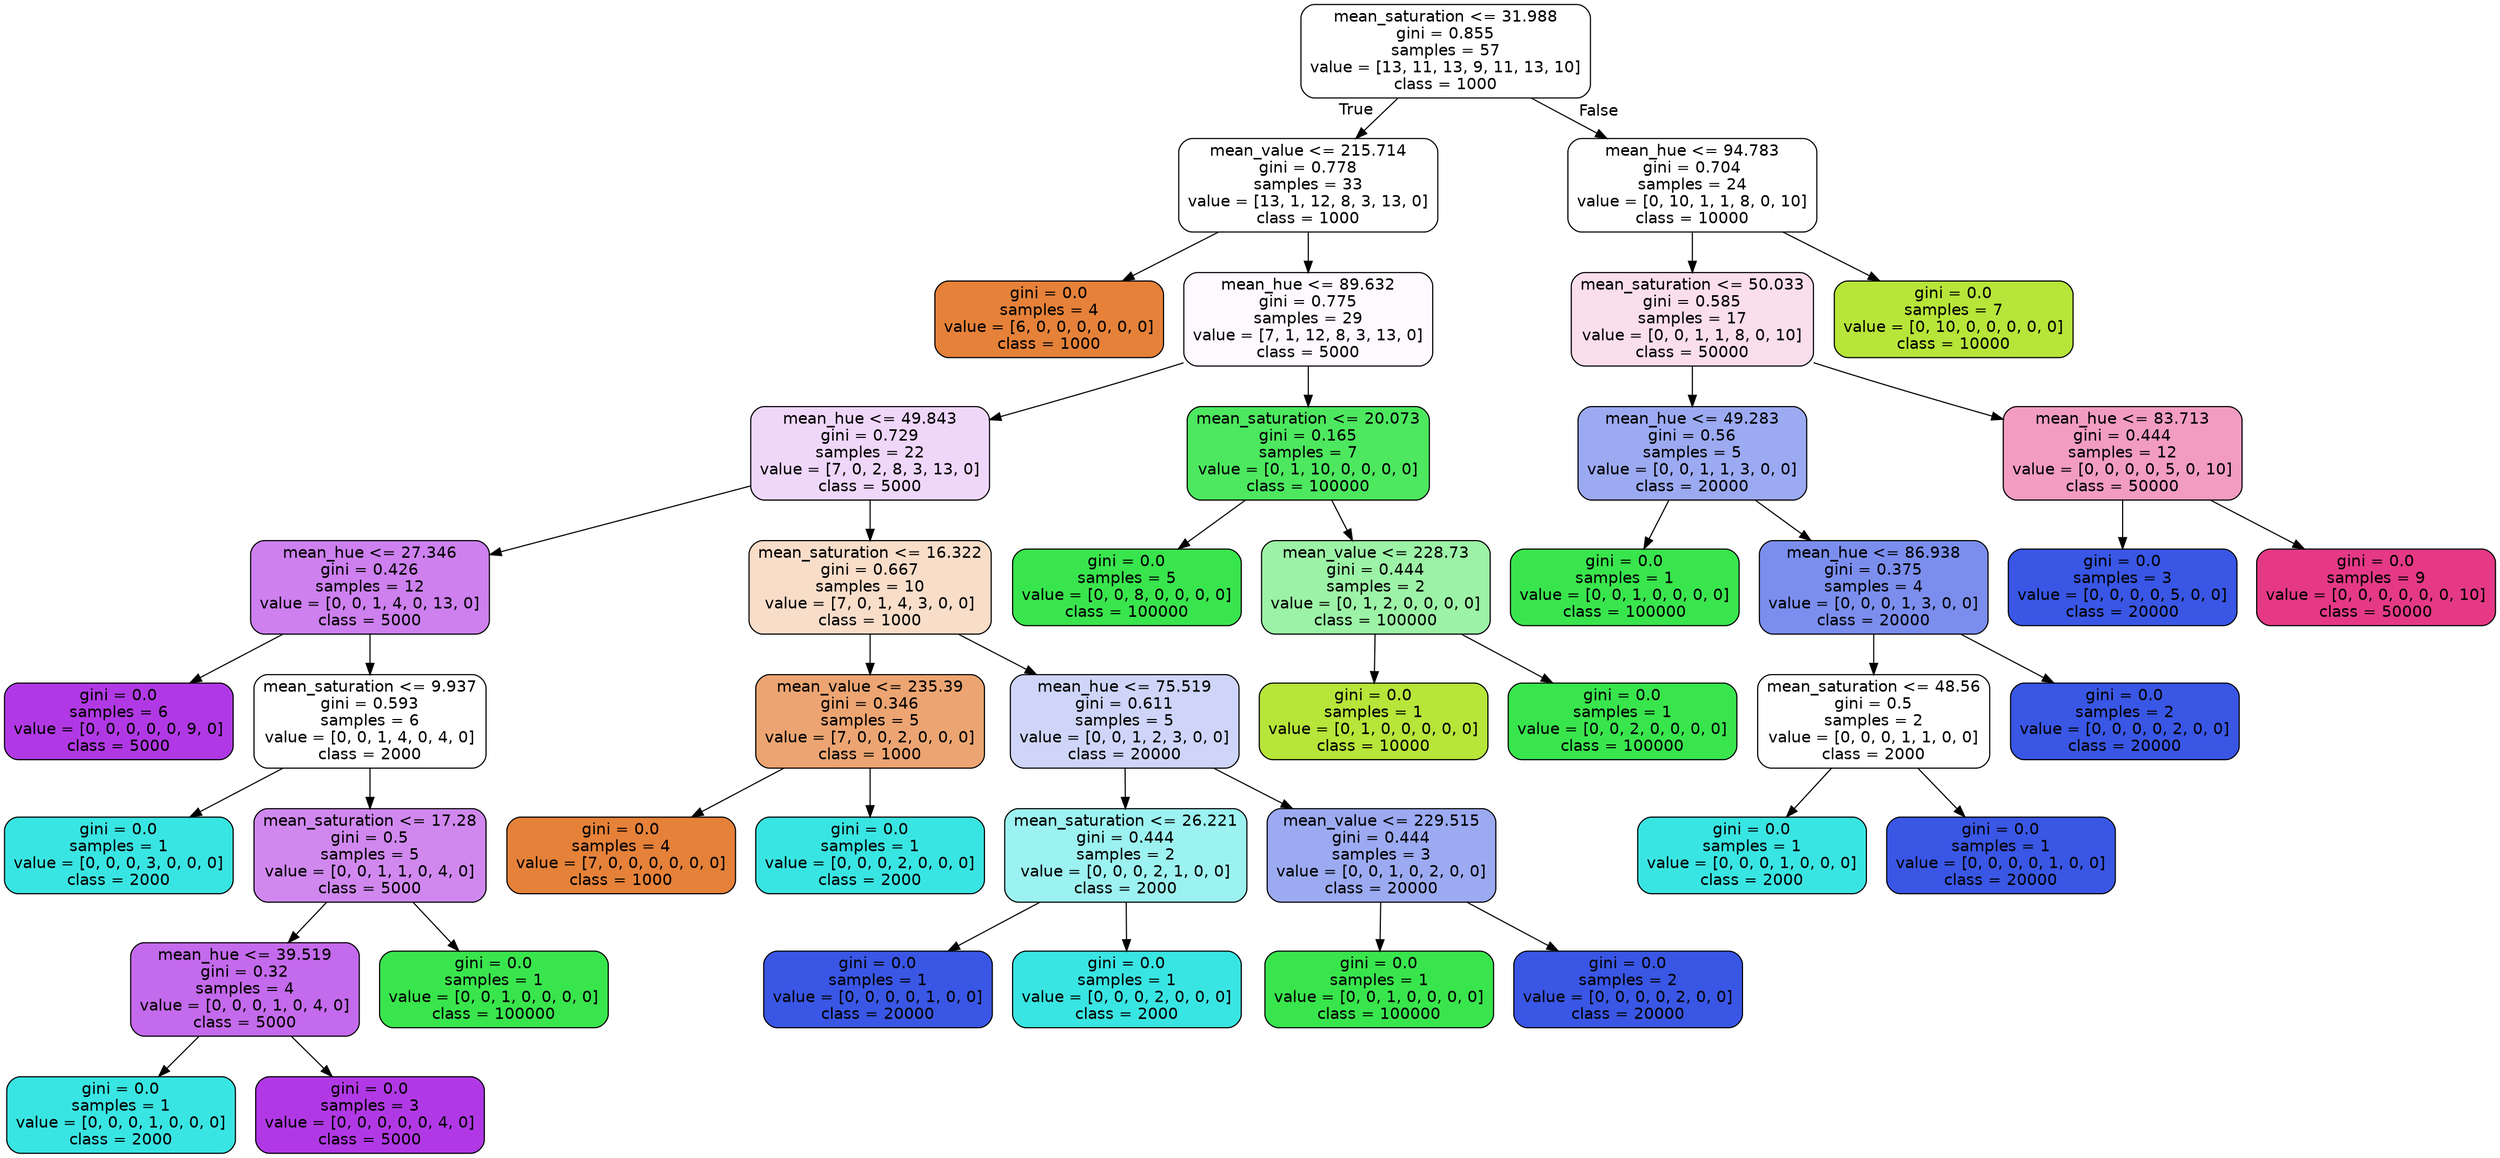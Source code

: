 digraph Tree {
node [shape=box, style="filled, rounded", color="black", fontname="helvetica"] ;
edge [fontname="helvetica"] ;
0 [label="mean_saturation <= 31.988\ngini = 0.855\nsamples = 57\nvalue = [13, 11, 13, 9, 11, 13, 10]\nclass = 1000", fillcolor="#ffffff"] ;
1 [label="mean_value <= 215.714\ngini = 0.778\nsamples = 33\nvalue = [13, 1, 12, 8, 3, 13, 0]\nclass = 1000", fillcolor="#ffffff"] ;
0 -> 1 [labeldistance=2.5, labelangle=45, headlabel="True"] ;
2 [label="gini = 0.0\nsamples = 4\nvalue = [6, 0, 0, 0, 0, 0, 0]\nclass = 1000", fillcolor="#e58139"] ;
1 -> 2 ;
3 [label="mean_hue <= 89.632\ngini = 0.775\nsamples = 29\nvalue = [7, 1, 12, 8, 3, 13, 0]\nclass = 5000", fillcolor="#fdf9fe"] ;
1 -> 3 ;
4 [label="mean_hue <= 49.843\ngini = 0.729\nsamples = 22\nvalue = [7, 0, 2, 8, 3, 13, 0]\nclass = 5000", fillcolor="#efd7fa"] ;
3 -> 4 ;
5 [label="mean_hue <= 27.346\ngini = 0.426\nsamples = 12\nvalue = [0, 0, 1, 4, 0, 13, 0]\nclass = 5000", fillcolor="#cd80ee"] ;
4 -> 5 ;
6 [label="gini = 0.0\nsamples = 6\nvalue = [0, 0, 0, 0, 0, 9, 0]\nclass = 5000", fillcolor="#b139e5"] ;
5 -> 6 ;
7 [label="mean_saturation <= 9.937\ngini = 0.593\nsamples = 6\nvalue = [0, 0, 1, 4, 0, 4, 0]\nclass = 2000", fillcolor="#ffffff"] ;
5 -> 7 ;
8 [label="gini = 0.0\nsamples = 1\nvalue = [0, 0, 0, 3, 0, 0, 0]\nclass = 2000", fillcolor="#39e5e2"] ;
7 -> 8 ;
9 [label="mean_saturation <= 17.28\ngini = 0.5\nsamples = 5\nvalue = [0, 0, 1, 1, 0, 4, 0]\nclass = 5000", fillcolor="#d088ef"] ;
7 -> 9 ;
10 [label="mean_hue <= 39.519\ngini = 0.32\nsamples = 4\nvalue = [0, 0, 0, 1, 0, 4, 0]\nclass = 5000", fillcolor="#c46aec"] ;
9 -> 10 ;
11 [label="gini = 0.0\nsamples = 1\nvalue = [0, 0, 0, 1, 0, 0, 0]\nclass = 2000", fillcolor="#39e5e2"] ;
10 -> 11 ;
12 [label="gini = 0.0\nsamples = 3\nvalue = [0, 0, 0, 0, 0, 4, 0]\nclass = 5000", fillcolor="#b139e5"] ;
10 -> 12 ;
13 [label="gini = 0.0\nsamples = 1\nvalue = [0, 0, 1, 0, 0, 0, 0]\nclass = 100000", fillcolor="#39e54d"] ;
9 -> 13 ;
14 [label="mean_saturation <= 16.322\ngini = 0.667\nsamples = 10\nvalue = [7, 0, 1, 4, 3, 0, 0]\nclass = 1000", fillcolor="#f8ddc9"] ;
4 -> 14 ;
15 [label="mean_value <= 235.39\ngini = 0.346\nsamples = 5\nvalue = [7, 0, 0, 2, 0, 0, 0]\nclass = 1000", fillcolor="#eca572"] ;
14 -> 15 ;
16 [label="gini = 0.0\nsamples = 4\nvalue = [7, 0, 0, 0, 0, 0, 0]\nclass = 1000", fillcolor="#e58139"] ;
15 -> 16 ;
17 [label="gini = 0.0\nsamples = 1\nvalue = [0, 0, 0, 2, 0, 0, 0]\nclass = 2000", fillcolor="#39e5e2"] ;
15 -> 17 ;
18 [label="mean_hue <= 75.519\ngini = 0.611\nsamples = 5\nvalue = [0, 0, 1, 2, 3, 0, 0]\nclass = 20000", fillcolor="#ced5f8"] ;
14 -> 18 ;
19 [label="mean_saturation <= 26.221\ngini = 0.444\nsamples = 2\nvalue = [0, 0, 0, 2, 1, 0, 0]\nclass = 2000", fillcolor="#9cf2f0"] ;
18 -> 19 ;
20 [label="gini = 0.0\nsamples = 1\nvalue = [0, 0, 0, 0, 1, 0, 0]\nclass = 20000", fillcolor="#3956e5"] ;
19 -> 20 ;
21 [label="gini = 0.0\nsamples = 1\nvalue = [0, 0, 0, 2, 0, 0, 0]\nclass = 2000", fillcolor="#39e5e2"] ;
19 -> 21 ;
22 [label="mean_value <= 229.515\ngini = 0.444\nsamples = 3\nvalue = [0, 0, 1, 0, 2, 0, 0]\nclass = 20000", fillcolor="#9caaf2"] ;
18 -> 22 ;
23 [label="gini = 0.0\nsamples = 1\nvalue = [0, 0, 1, 0, 0, 0, 0]\nclass = 100000", fillcolor="#39e54d"] ;
22 -> 23 ;
24 [label="gini = 0.0\nsamples = 2\nvalue = [0, 0, 0, 0, 2, 0, 0]\nclass = 20000", fillcolor="#3956e5"] ;
22 -> 24 ;
25 [label="mean_saturation <= 20.073\ngini = 0.165\nsamples = 7\nvalue = [0, 1, 10, 0, 0, 0, 0]\nclass = 100000", fillcolor="#4de85f"] ;
3 -> 25 ;
26 [label="gini = 0.0\nsamples = 5\nvalue = [0, 0, 8, 0, 0, 0, 0]\nclass = 100000", fillcolor="#39e54d"] ;
25 -> 26 ;
27 [label="mean_value <= 228.73\ngini = 0.444\nsamples = 2\nvalue = [0, 1, 2, 0, 0, 0, 0]\nclass = 100000", fillcolor="#9cf2a6"] ;
25 -> 27 ;
28 [label="gini = 0.0\nsamples = 1\nvalue = [0, 1, 0, 0, 0, 0, 0]\nclass = 10000", fillcolor="#b7e539"] ;
27 -> 28 ;
29 [label="gini = 0.0\nsamples = 1\nvalue = [0, 0, 2, 0, 0, 0, 0]\nclass = 100000", fillcolor="#39e54d"] ;
27 -> 29 ;
30 [label="mean_hue <= 94.783\ngini = 0.704\nsamples = 24\nvalue = [0, 10, 1, 1, 8, 0, 10]\nclass = 10000", fillcolor="#ffffff"] ;
0 -> 30 [labeldistance=2.5, labelangle=-45, headlabel="False"] ;
31 [label="mean_saturation <= 50.033\ngini = 0.585\nsamples = 17\nvalue = [0, 0, 1, 1, 8, 0, 10]\nclass = 50000", fillcolor="#fbdeeb"] ;
30 -> 31 ;
32 [label="mean_hue <= 49.283\ngini = 0.56\nsamples = 5\nvalue = [0, 0, 1, 1, 3, 0, 0]\nclass = 20000", fillcolor="#9caaf2"] ;
31 -> 32 ;
33 [label="gini = 0.0\nsamples = 1\nvalue = [0, 0, 1, 0, 0, 0, 0]\nclass = 100000", fillcolor="#39e54d"] ;
32 -> 33 ;
34 [label="mean_hue <= 86.938\ngini = 0.375\nsamples = 4\nvalue = [0, 0, 0, 1, 3, 0, 0]\nclass = 20000", fillcolor="#7b8eee"] ;
32 -> 34 ;
35 [label="mean_saturation <= 48.56\ngini = 0.5\nsamples = 2\nvalue = [0, 0, 0, 1, 1, 0, 0]\nclass = 2000", fillcolor="#ffffff"] ;
34 -> 35 ;
36 [label="gini = 0.0\nsamples = 1\nvalue = [0, 0, 0, 1, 0, 0, 0]\nclass = 2000", fillcolor="#39e5e2"] ;
35 -> 36 ;
37 [label="gini = 0.0\nsamples = 1\nvalue = [0, 0, 0, 0, 1, 0, 0]\nclass = 20000", fillcolor="#3956e5"] ;
35 -> 37 ;
38 [label="gini = 0.0\nsamples = 2\nvalue = [0, 0, 0, 0, 2, 0, 0]\nclass = 20000", fillcolor="#3956e5"] ;
34 -> 38 ;
39 [label="mean_hue <= 83.713\ngini = 0.444\nsamples = 12\nvalue = [0, 0, 0, 0, 5, 0, 10]\nclass = 50000", fillcolor="#f29cc2"] ;
31 -> 39 ;
40 [label="gini = 0.0\nsamples = 3\nvalue = [0, 0, 0, 0, 5, 0, 0]\nclass = 20000", fillcolor="#3956e5"] ;
39 -> 40 ;
41 [label="gini = 0.0\nsamples = 9\nvalue = [0, 0, 0, 0, 0, 0, 10]\nclass = 50000", fillcolor="#e53986"] ;
39 -> 41 ;
42 [label="gini = 0.0\nsamples = 7\nvalue = [0, 10, 0, 0, 0, 0, 0]\nclass = 10000", fillcolor="#b7e539"] ;
30 -> 42 ;
}